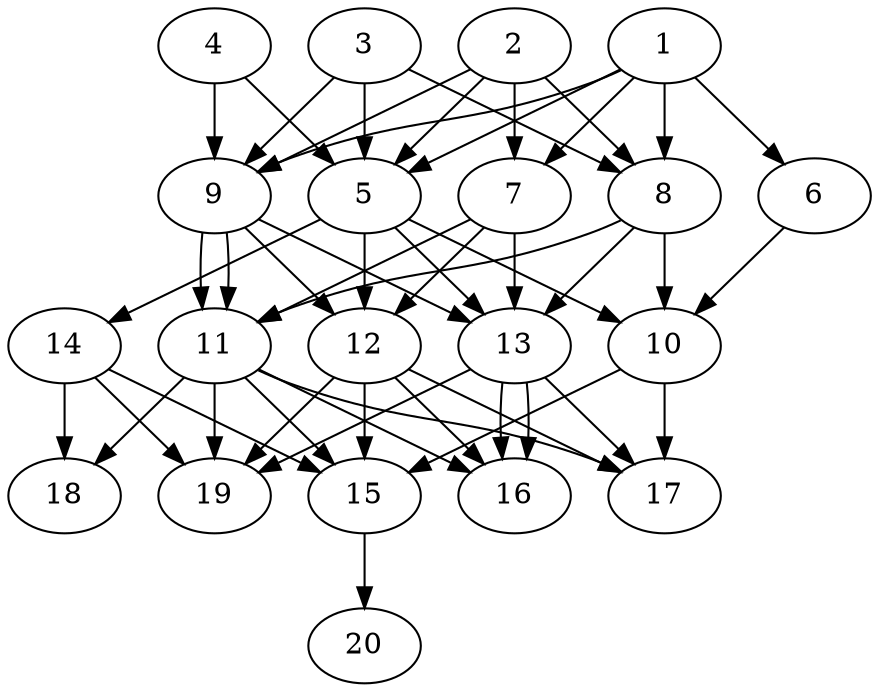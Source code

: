 // DAG automatically generated by daggen at Tue Jul 23 14:31:37 2019
// ./daggen --dot -n 20 --ccr 0.5 --fat 0.5 --regular 0.5 --density 0.8 --mindata 5242880 --maxdata 52428800 
digraph G {
  1 [size="32700416", alpha="0.18", expect_size="16350208"] 
  1 -> 5 [size ="16350208"]
  1 -> 6 [size ="16350208"]
  1 -> 7 [size ="16350208"]
  1 -> 8 [size ="16350208"]
  1 -> 9 [size ="16350208"]
  2 [size="69533696", alpha="0.06", expect_size="34766848"] 
  2 -> 5 [size ="34766848"]
  2 -> 7 [size ="34766848"]
  2 -> 8 [size ="34766848"]
  2 -> 9 [size ="34766848"]
  3 [size="70021120", alpha="0.05", expect_size="35010560"] 
  3 -> 5 [size ="35010560"]
  3 -> 8 [size ="35010560"]
  3 -> 9 [size ="35010560"]
  4 [size="28329984", alpha="0.17", expect_size="14164992"] 
  4 -> 5 [size ="14164992"]
  4 -> 9 [size ="14164992"]
  5 [size="102653952", alpha="0.00", expect_size="51326976"] 
  5 -> 10 [size ="51326976"]
  5 -> 12 [size ="51326976"]
  5 -> 13 [size ="51326976"]
  5 -> 14 [size ="51326976"]
  6 [size="38756352", alpha="0.08", expect_size="19378176"] 
  6 -> 10 [size ="19378176"]
  7 [size="30500864", alpha="0.12", expect_size="15250432"] 
  7 -> 11 [size ="15250432"]
  7 -> 12 [size ="15250432"]
  7 -> 13 [size ="15250432"]
  8 [size="93884416", alpha="0.01", expect_size="46942208"] 
  8 -> 10 [size ="46942208"]
  8 -> 11 [size ="46942208"]
  8 -> 13 [size ="46942208"]
  9 [size="82016256", alpha="0.12", expect_size="41008128"] 
  9 -> 11 [size ="41008128"]
  9 -> 11 [size ="41008128"]
  9 -> 12 [size ="41008128"]
  9 -> 13 [size ="41008128"]
  10 [size="67323904", alpha="0.09", expect_size="33661952"] 
  10 -> 15 [size ="33661952"]
  10 -> 17 [size ="33661952"]
  11 [size="76206080", alpha="0.16", expect_size="38103040"] 
  11 -> 15 [size ="38103040"]
  11 -> 16 [size ="38103040"]
  11 -> 17 [size ="38103040"]
  11 -> 18 [size ="38103040"]
  11 -> 19 [size ="38103040"]
  12 [size="66508800", alpha="0.16", expect_size="33254400"] 
  12 -> 15 [size ="33254400"]
  12 -> 16 [size ="33254400"]
  12 -> 17 [size ="33254400"]
  12 -> 19 [size ="33254400"]
  13 [size="92467200", alpha="0.16", expect_size="46233600"] 
  13 -> 16 [size ="46233600"]
  13 -> 16 [size ="46233600"]
  13 -> 17 [size ="46233600"]
  13 -> 19 [size ="46233600"]
  14 [size="22124544", alpha="0.12", expect_size="11062272"] 
  14 -> 15 [size ="11062272"]
  14 -> 18 [size ="11062272"]
  14 -> 19 [size ="11062272"]
  15 [size="100780032", alpha="0.19", expect_size="50390016"] 
  15 -> 20 [size ="50390016"]
  16 [size="101074944", alpha="0.04", expect_size="50537472"] 
  17 [size="44079104", alpha="0.08", expect_size="22039552"] 
  18 [size="98568192", alpha="0.09", expect_size="49284096"] 
  19 [size="101328896", alpha="0.05", expect_size="50664448"] 
  20 [size="62316544", alpha="0.16", expect_size="31158272"] 
}
